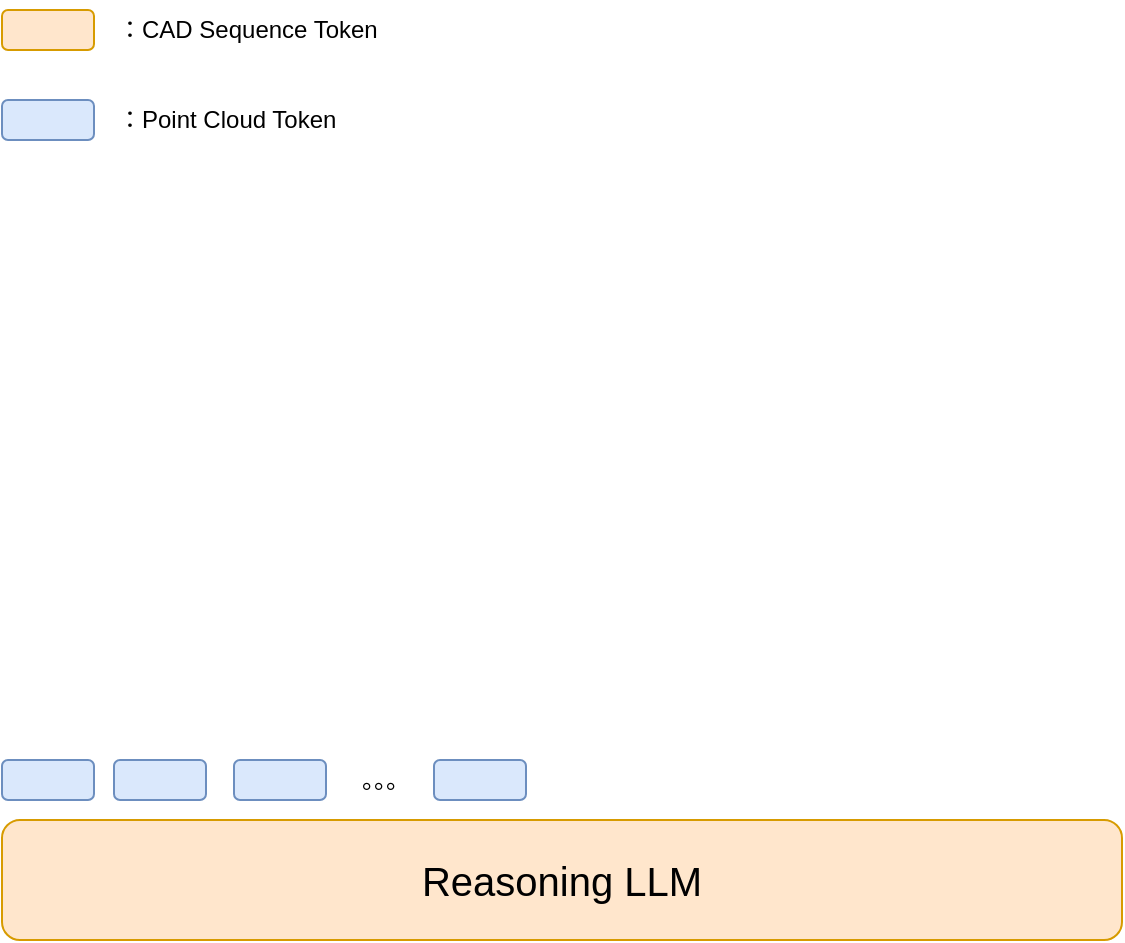 <mxfile version="26.0.1">
  <diagram name="第 1 页" id="49VFRHUnO_W54gyLXkiO">
    <mxGraphModel dx="2578" dy="1395" grid="1" gridSize="10" guides="1" tooltips="1" connect="1" arrows="1" fold="1" page="1" pageScale="1" pageWidth="827" pageHeight="1169" math="0" shadow="0">
      <root>
        <mxCell id="0" />
        <mxCell id="1" parent="0" />
        <mxCell id="Oko7wqly2_N-PcPin_Jt-2" value="&lt;font style=&quot;font-size: 20px;&quot;&gt;Reasoning LLM&lt;/font&gt;" style="rounded=1;whiteSpace=wrap;html=1;fillColor=#ffe6cc;strokeColor=#d79b00;" vertex="1" parent="1">
          <mxGeometry x="134" y="615" width="560" height="60" as="geometry" />
        </mxCell>
        <mxCell id="Oko7wqly2_N-PcPin_Jt-3" value="" style="rounded=1;whiteSpace=wrap;html=1;fillColor=#ffe6cc;strokeColor=#d79b00;" vertex="1" parent="1">
          <mxGeometry x="134" y="210" width="46" height="20" as="geometry" />
        </mxCell>
        <mxCell id="Oko7wqly2_N-PcPin_Jt-4" value="：CAD Sequence Token" style="text;html=1;align=left;verticalAlign=middle;whiteSpace=wrap;rounded=0;" vertex="1" parent="1">
          <mxGeometry x="190" y="205" width="170" height="30" as="geometry" />
        </mxCell>
        <mxCell id="Oko7wqly2_N-PcPin_Jt-5" value="" style="rounded=1;whiteSpace=wrap;html=1;fillColor=#dae8fc;strokeColor=#6c8ebf;" vertex="1" parent="1">
          <mxGeometry x="134" y="255" width="46" height="20" as="geometry" />
        </mxCell>
        <mxCell id="Oko7wqly2_N-PcPin_Jt-6" value="：Point Cloud Token" style="text;html=1;align=left;verticalAlign=middle;whiteSpace=wrap;rounded=0;" vertex="1" parent="1">
          <mxGeometry x="190" y="250" width="170" height="30" as="geometry" />
        </mxCell>
        <mxCell id="Oko7wqly2_N-PcPin_Jt-7" value="" style="rounded=1;whiteSpace=wrap;html=1;fillColor=#dae8fc;strokeColor=#6c8ebf;" vertex="1" parent="1">
          <mxGeometry x="134" y="585" width="46" height="20" as="geometry" />
        </mxCell>
        <mxCell id="Oko7wqly2_N-PcPin_Jt-8" value="" style="rounded=1;whiteSpace=wrap;html=1;fillColor=#dae8fc;strokeColor=#6c8ebf;" vertex="1" parent="1">
          <mxGeometry x="190" y="585" width="46" height="20" as="geometry" />
        </mxCell>
        <mxCell id="Oko7wqly2_N-PcPin_Jt-9" value="" style="rounded=1;whiteSpace=wrap;html=1;fillColor=#dae8fc;strokeColor=#6c8ebf;" vertex="1" parent="1">
          <mxGeometry x="250" y="585" width="46" height="20" as="geometry" />
        </mxCell>
        <mxCell id="Oko7wqly2_N-PcPin_Jt-10" value="" style="rounded=1;whiteSpace=wrap;html=1;fillColor=#dae8fc;strokeColor=#6c8ebf;" vertex="1" parent="1">
          <mxGeometry x="350" y="585" width="46" height="20" as="geometry" />
        </mxCell>
        <mxCell id="Oko7wqly2_N-PcPin_Jt-11" value="。。。" style="text;html=1;align=center;verticalAlign=middle;whiteSpace=wrap;rounded=0;" vertex="1" parent="1">
          <mxGeometry x="296" y="580" width="60" height="30" as="geometry" />
        </mxCell>
      </root>
    </mxGraphModel>
  </diagram>
</mxfile>
